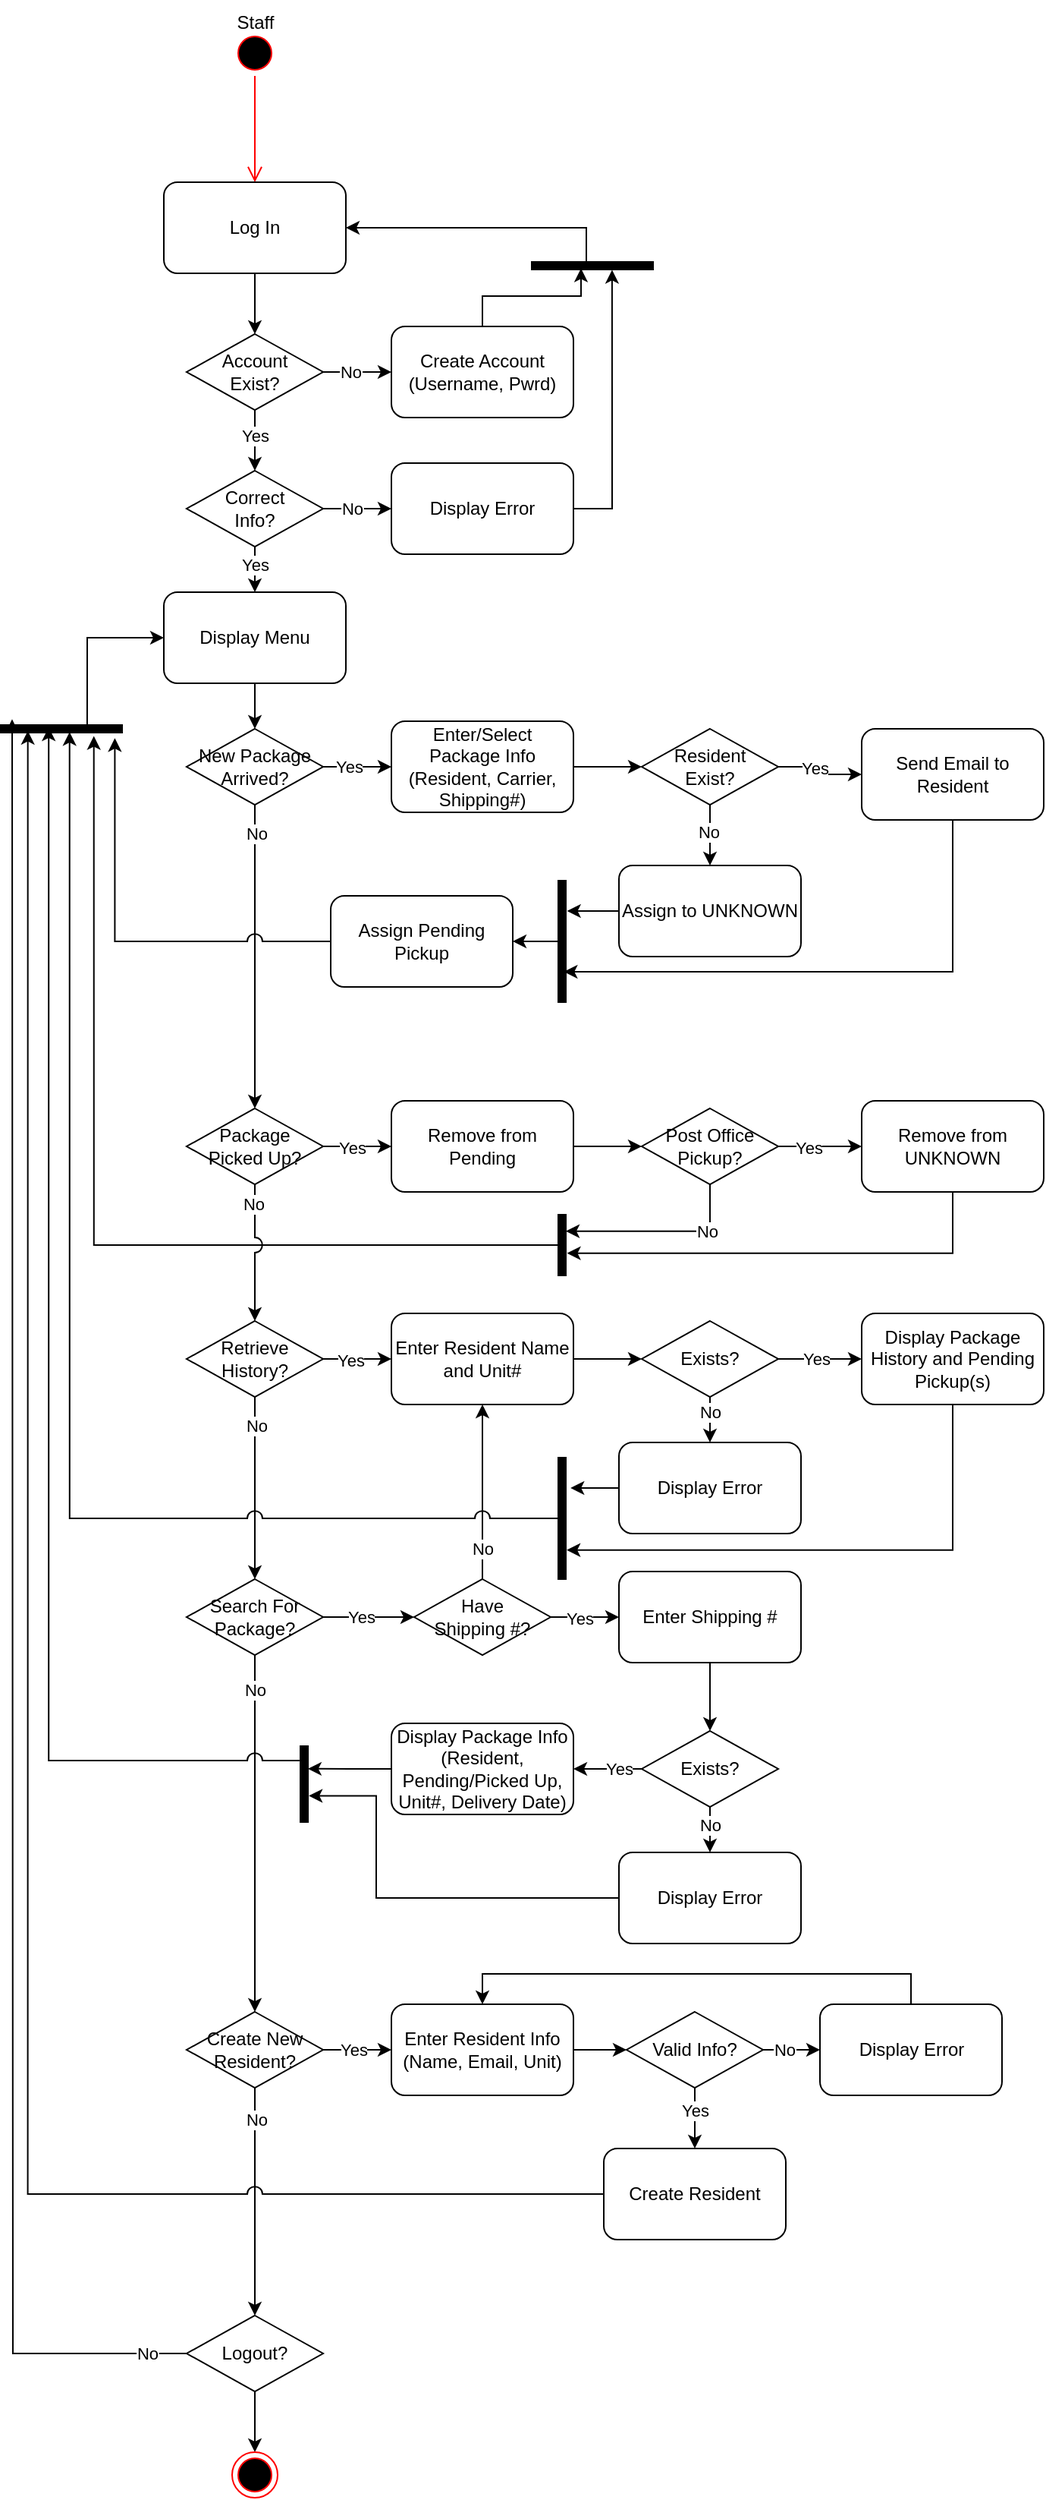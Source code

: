 <mxfile version="21.2.1" type="device">
  <diagram name="Page-1" id="dmJaMq3kT7Hk9kacO25Q">
    <mxGraphModel dx="1826" dy="880" grid="1" gridSize="10" guides="1" tooltips="1" connect="1" arrows="1" fold="1" page="1" pageScale="1" pageWidth="850" pageHeight="1100" math="0" shadow="0">
      <root>
        <mxCell id="0" />
        <mxCell id="1" parent="0" />
        <mxCell id="rBp_qy43rg6pvI1Dn4-a-3" style="edgeStyle=orthogonalEdgeStyle;rounded=0;orthogonalLoop=1;jettySize=auto;html=1;exitX=1;exitY=0.5;exitDx=0;exitDy=0;entryX=0;entryY=0.5;entryDx=0;entryDy=0;" edge="1" parent="1" source="KgUe9YysScvb5YI7xlJu-5" target="rBp_qy43rg6pvI1Dn4-a-5">
          <mxGeometry relative="1" as="geometry">
            <mxPoint x="570" y="1095" as="targetPoint" />
          </mxGeometry>
        </mxCell>
        <mxCell id="rBp_qy43rg6pvI1Dn4-a-11" value="Yes" style="edgeLabel;html=1;align=center;verticalAlign=middle;resizable=0;points=[];" vertex="1" connectable="0" parent="rBp_qy43rg6pvI1Dn4-a-3">
          <mxGeometry x="-0.182" y="-1" relative="1" as="geometry">
            <mxPoint as="offset" />
          </mxGeometry>
        </mxCell>
        <mxCell id="rBp_qy43rg6pvI1Dn4-a-22" style="edgeStyle=orthogonalEdgeStyle;rounded=0;orthogonalLoop=1;jettySize=auto;html=1;exitX=0.5;exitY=0;exitDx=0;exitDy=0;entryX=0.5;entryY=1;entryDx=0;entryDy=0;" edge="1" parent="1" source="KgUe9YysScvb5YI7xlJu-5" target="KgUe9YysScvb5YI7xlJu-65">
          <mxGeometry relative="1" as="geometry" />
        </mxCell>
        <mxCell id="rBp_qy43rg6pvI1Dn4-a-23" value="No" style="edgeLabel;html=1;align=center;verticalAlign=middle;resizable=0;points=[];" vertex="1" connectable="0" parent="rBp_qy43rg6pvI1Dn4-a-22">
          <mxGeometry x="-0.078" y="-1" relative="1" as="geometry">
            <mxPoint x="-1" y="33" as="offset" />
          </mxGeometry>
        </mxCell>
        <mxCell id="KgUe9YysScvb5YI7xlJu-5" value="Have &lt;br&gt;Shipping #?" style="rhombus;whiteSpace=wrap;html=1;" parent="1" vertex="1">
          <mxGeometry x="365" y="1070" width="90" height="50" as="geometry" />
        </mxCell>
        <mxCell id="KgUe9YysScvb5YI7xlJu-10" value="" style="ellipse;html=1;shape=startState;fillColor=#000000;strokeColor=#ff0000;" parent="1" vertex="1">
          <mxGeometry x="245" y="50" width="30" height="30" as="geometry" />
        </mxCell>
        <mxCell id="KgUe9YysScvb5YI7xlJu-11" value="" style="edgeStyle=orthogonalEdgeStyle;html=1;verticalAlign=bottom;endArrow=open;endSize=8;strokeColor=#ff0000;rounded=0;entryX=0.5;entryY=0;entryDx=0;entryDy=0;" parent="1" source="KgUe9YysScvb5YI7xlJu-10" target="KgUe9YysScvb5YI7xlJu-24" edge="1">
          <mxGeometry relative="1" as="geometry">
            <mxPoint x="260.0" y="140" as="targetPoint" />
          </mxGeometry>
        </mxCell>
        <mxCell id="KgUe9YysScvb5YI7xlJu-12" value="Staff" style="text;html=1;align=center;verticalAlign=middle;resizable=0;points=[];autosize=1;strokeColor=none;fillColor=none;" parent="1" vertex="1">
          <mxGeometry x="235" y="30" width="50" height="30" as="geometry" />
        </mxCell>
        <mxCell id="KgUe9YysScvb5YI7xlJu-35" style="edgeStyle=orthogonalEdgeStyle;rounded=0;orthogonalLoop=1;jettySize=auto;html=1;exitX=0.5;exitY=1;exitDx=0;exitDy=0;entryX=0.5;entryY=0;entryDx=0;entryDy=0;" parent="1" source="KgUe9YysScvb5YI7xlJu-24" target="KgUe9YysScvb5YI7xlJu-34" edge="1">
          <mxGeometry relative="1" as="geometry" />
        </mxCell>
        <mxCell id="KgUe9YysScvb5YI7xlJu-24" value="Log In" style="rounded=1;whiteSpace=wrap;html=1;" parent="1" vertex="1">
          <mxGeometry x="200" y="150" width="120" height="60" as="geometry" />
        </mxCell>
        <mxCell id="KgUe9YysScvb5YI7xlJu-58" style="edgeStyle=orthogonalEdgeStyle;rounded=0;orthogonalLoop=1;jettySize=auto;html=1;exitX=0.5;exitY=1;exitDx=0;exitDy=0;entryX=0.5;entryY=0;entryDx=0;entryDy=0;" parent="1" source="KgUe9YysScvb5YI7xlJu-26" target="KgUe9YysScvb5YI7xlJu-32" edge="1">
          <mxGeometry relative="1" as="geometry" />
        </mxCell>
        <mxCell id="KgUe9YysScvb5YI7xlJu-26" value="Display Menu" style="rounded=1;whiteSpace=wrap;html=1;" parent="1" vertex="1">
          <mxGeometry x="200" y="420" width="120" height="60" as="geometry" />
        </mxCell>
        <mxCell id="KgUe9YysScvb5YI7xlJu-55" style="edgeStyle=orthogonalEdgeStyle;rounded=0;orthogonalLoop=1;jettySize=auto;html=1;exitX=1;exitY=0.5;exitDx=0;exitDy=0;entryX=1.049;entryY=0.338;entryDx=0;entryDy=0;entryPerimeter=0;" parent="1" source="KgUe9YysScvb5YI7xlJu-27" target="KgUe9YysScvb5YI7xlJu-52" edge="1">
          <mxGeometry relative="1" as="geometry" />
        </mxCell>
        <mxCell id="KgUe9YysScvb5YI7xlJu-27" value="Display Error" style="rounded=1;whiteSpace=wrap;html=1;" parent="1" vertex="1">
          <mxGeometry x="350" y="335" width="120" height="60" as="geometry" />
        </mxCell>
        <mxCell id="KgUe9YysScvb5YI7xlJu-38" style="edgeStyle=orthogonalEdgeStyle;rounded=0;orthogonalLoop=1;jettySize=auto;html=1;exitX=0.5;exitY=0;exitDx=0;exitDy=0;entryX=0.85;entryY=0.594;entryDx=0;entryDy=0;entryPerimeter=0;" parent="1" source="KgUe9YysScvb5YI7xlJu-29" target="KgUe9YysScvb5YI7xlJu-52" edge="1">
          <mxGeometry relative="1" as="geometry" />
        </mxCell>
        <mxCell id="KgUe9YysScvb5YI7xlJu-29" value="Create Account&lt;br&gt;(Username, Pwrd)" style="rounded=1;whiteSpace=wrap;html=1;" parent="1" vertex="1">
          <mxGeometry x="350" y="245" width="120" height="60" as="geometry" />
        </mxCell>
        <mxCell id="KgUe9YysScvb5YI7xlJu-127" style="edgeStyle=orthogonalEdgeStyle;rounded=0;orthogonalLoop=1;jettySize=auto;html=1;exitX=1;exitY=0.5;exitDx=0;exitDy=0;entryX=0;entryY=0.5;entryDx=0;entryDy=0;" parent="1" source="KgUe9YysScvb5YI7xlJu-30" target="KgUe9YysScvb5YI7xlJu-5" edge="1">
          <mxGeometry relative="1" as="geometry" />
        </mxCell>
        <mxCell id="rBp_qy43rg6pvI1Dn4-a-2" value="Yes" style="edgeLabel;html=1;align=center;verticalAlign=middle;resizable=0;points=[];" vertex="1" connectable="0" parent="KgUe9YysScvb5YI7xlJu-127">
          <mxGeometry x="-0.173" relative="1" as="geometry">
            <mxPoint as="offset" />
          </mxGeometry>
        </mxCell>
        <mxCell id="KgUe9YysScvb5YI7xlJu-147" style="edgeStyle=orthogonalEdgeStyle;rounded=0;orthogonalLoop=1;jettySize=auto;html=1;exitX=0.5;exitY=1;exitDx=0;exitDy=0;entryX=0.5;entryY=0;entryDx=0;entryDy=0;" parent="1" source="KgUe9YysScvb5YI7xlJu-30" target="KgUe9YysScvb5YI7xlJu-132" edge="1">
          <mxGeometry relative="1" as="geometry">
            <mxPoint x="259.667" y="1280" as="targetPoint" />
          </mxGeometry>
        </mxCell>
        <mxCell id="KgUe9YysScvb5YI7xlJu-162" value="No" style="edgeLabel;html=1;align=center;verticalAlign=middle;resizable=0;points=[];" parent="KgUe9YysScvb5YI7xlJu-147" vertex="1" connectable="0">
          <mxGeometry x="-0.81" relative="1" as="geometry">
            <mxPoint as="offset" />
          </mxGeometry>
        </mxCell>
        <mxCell id="KgUe9YysScvb5YI7xlJu-30" value="Search For Package?" style="rhombus;whiteSpace=wrap;html=1;" parent="1" vertex="1">
          <mxGeometry x="215" y="1070" width="90" height="50" as="geometry" />
        </mxCell>
        <mxCell id="KgUe9YysScvb5YI7xlJu-60" style="edgeStyle=orthogonalEdgeStyle;rounded=0;orthogonalLoop=1;jettySize=auto;html=1;exitX=1;exitY=0.5;exitDx=0;exitDy=0;entryX=0;entryY=0.5;entryDx=0;entryDy=0;" parent="1" source="KgUe9YysScvb5YI7xlJu-32" target="KgUe9YysScvb5YI7xlJu-67" edge="1">
          <mxGeometry relative="1" as="geometry">
            <mxPoint x="365" y="535" as="targetPoint" />
          </mxGeometry>
        </mxCell>
        <mxCell id="KgUe9YysScvb5YI7xlJu-61" value="Yes" style="edgeLabel;html=1;align=center;verticalAlign=middle;resizable=0;points=[];" parent="KgUe9YysScvb5YI7xlJu-60" vertex="1" connectable="0">
          <mxGeometry x="-0.277" relative="1" as="geometry">
            <mxPoint as="offset" />
          </mxGeometry>
        </mxCell>
        <mxCell id="KgUe9YysScvb5YI7xlJu-86" style="edgeStyle=orthogonalEdgeStyle;rounded=0;orthogonalLoop=1;jettySize=auto;html=1;exitX=0.5;exitY=1;exitDx=0;exitDy=0;entryX=0.5;entryY=0;entryDx=0;entryDy=0;jumpStyle=arc;jumpSize=10;" parent="1" source="KgUe9YysScvb5YI7xlJu-32" target="KgUe9YysScvb5YI7xlJu-70" edge="1">
          <mxGeometry relative="1" as="geometry" />
        </mxCell>
        <mxCell id="KgUe9YysScvb5YI7xlJu-100" value="No" style="edgeLabel;html=1;align=center;verticalAlign=middle;resizable=0;points=[];" parent="KgUe9YysScvb5YI7xlJu-86" vertex="1" connectable="0">
          <mxGeometry x="-0.808" y="1" relative="1" as="geometry">
            <mxPoint as="offset" />
          </mxGeometry>
        </mxCell>
        <mxCell id="KgUe9YysScvb5YI7xlJu-32" value="New Package&lt;br&gt;Arrived?" style="rhombus;whiteSpace=wrap;html=1;" parent="1" vertex="1">
          <mxGeometry x="215" y="510" width="90" height="50" as="geometry" />
        </mxCell>
        <mxCell id="KgUe9YysScvb5YI7xlJu-53" style="edgeStyle=orthogonalEdgeStyle;rounded=0;orthogonalLoop=1;jettySize=auto;html=1;exitX=1;exitY=0.5;exitDx=0;exitDy=0;entryX=0;entryY=0.5;entryDx=0;entryDy=0;" parent="1" source="KgUe9YysScvb5YI7xlJu-33" target="KgUe9YysScvb5YI7xlJu-27" edge="1">
          <mxGeometry relative="1" as="geometry" />
        </mxCell>
        <mxCell id="KgUe9YysScvb5YI7xlJu-54" value="No" style="edgeLabel;html=1;align=center;verticalAlign=middle;resizable=0;points=[];" parent="KgUe9YysScvb5YI7xlJu-53" vertex="1" connectable="0">
          <mxGeometry x="-0.151" relative="1" as="geometry">
            <mxPoint as="offset" />
          </mxGeometry>
        </mxCell>
        <mxCell id="KgUe9YysScvb5YI7xlJu-57" style="edgeStyle=orthogonalEdgeStyle;rounded=0;orthogonalLoop=1;jettySize=auto;html=1;exitX=0.5;exitY=1;exitDx=0;exitDy=0;entryX=0.5;entryY=0;entryDx=0;entryDy=0;" parent="1" source="KgUe9YysScvb5YI7xlJu-33" target="KgUe9YysScvb5YI7xlJu-26" edge="1">
          <mxGeometry relative="1" as="geometry" />
        </mxCell>
        <mxCell id="KgUe9YysScvb5YI7xlJu-59" value="Yes" style="edgeLabel;html=1;align=center;verticalAlign=middle;resizable=0;points=[];" parent="KgUe9YysScvb5YI7xlJu-57" vertex="1" connectable="0">
          <mxGeometry x="-0.208" relative="1" as="geometry">
            <mxPoint as="offset" />
          </mxGeometry>
        </mxCell>
        <mxCell id="KgUe9YysScvb5YI7xlJu-33" value="Correct&lt;br&gt;Info?" style="rhombus;whiteSpace=wrap;html=1;" parent="1" vertex="1">
          <mxGeometry x="215" y="340" width="90" height="50" as="geometry" />
        </mxCell>
        <mxCell id="KgUe9YysScvb5YI7xlJu-36" style="edgeStyle=orthogonalEdgeStyle;rounded=0;orthogonalLoop=1;jettySize=auto;html=1;exitX=1;exitY=0.5;exitDx=0;exitDy=0;entryX=0;entryY=0.5;entryDx=0;entryDy=0;" parent="1" source="KgUe9YysScvb5YI7xlJu-34" target="KgUe9YysScvb5YI7xlJu-29" edge="1">
          <mxGeometry relative="1" as="geometry" />
        </mxCell>
        <mxCell id="KgUe9YysScvb5YI7xlJu-37" value="No" style="edgeLabel;html=1;align=center;verticalAlign=middle;resizable=0;points=[];" parent="KgUe9YysScvb5YI7xlJu-36" vertex="1" connectable="0">
          <mxGeometry x="-0.207" relative="1" as="geometry">
            <mxPoint as="offset" />
          </mxGeometry>
        </mxCell>
        <mxCell id="KgUe9YysScvb5YI7xlJu-39" style="edgeStyle=orthogonalEdgeStyle;rounded=0;orthogonalLoop=1;jettySize=auto;html=1;exitX=0.5;exitY=1;exitDx=0;exitDy=0;entryX=0.5;entryY=0;entryDx=0;entryDy=0;" parent="1" source="KgUe9YysScvb5YI7xlJu-34" target="KgUe9YysScvb5YI7xlJu-33" edge="1">
          <mxGeometry relative="1" as="geometry">
            <mxPoint x="260" y="340" as="targetPoint" />
          </mxGeometry>
        </mxCell>
        <mxCell id="KgUe9YysScvb5YI7xlJu-40" value="Yes" style="edgeLabel;html=1;align=center;verticalAlign=middle;resizable=0;points=[];" parent="KgUe9YysScvb5YI7xlJu-39" vertex="1" connectable="0">
          <mxGeometry x="-0.165" relative="1" as="geometry">
            <mxPoint as="offset" />
          </mxGeometry>
        </mxCell>
        <mxCell id="KgUe9YysScvb5YI7xlJu-34" value="Account &lt;br&gt;Exist?" style="rhombus;whiteSpace=wrap;html=1;" parent="1" vertex="1">
          <mxGeometry x="215" y="250" width="90" height="50" as="geometry" />
        </mxCell>
        <mxCell id="KgUe9YysScvb5YI7xlJu-143" style="edgeStyle=orthogonalEdgeStyle;rounded=0;orthogonalLoop=1;jettySize=auto;html=1;entryX=1.456;entryY=0.233;entryDx=0;entryDy=0;entryPerimeter=0;jumpStyle=arc;jumpSize=10;" parent="1" source="KgUe9YysScvb5YI7xlJu-43" target="KgUe9YysScvb5YI7xlJu-51" edge="1">
          <mxGeometry relative="1" as="geometry" />
        </mxCell>
        <mxCell id="KgUe9YysScvb5YI7xlJu-43" value="" style="html=1;points=[];perimeter=orthogonalPerimeter;fillColor=strokeColor;" parent="1" vertex="1">
          <mxGeometry x="460" y="830" width="5" height="40" as="geometry" />
        </mxCell>
        <mxCell id="KgUe9YysScvb5YI7xlJu-146" style="edgeStyle=orthogonalEdgeStyle;rounded=0;orthogonalLoop=1;jettySize=auto;html=1;entryX=0;entryY=0.5;entryDx=0;entryDy=0;exitX=-0.056;exitY=0.288;exitDx=0;exitDy=0;exitPerimeter=0;" parent="1" source="KgUe9YysScvb5YI7xlJu-51" target="KgUe9YysScvb5YI7xlJu-26" edge="1">
          <mxGeometry relative="1" as="geometry" />
        </mxCell>
        <mxCell id="KgUe9YysScvb5YI7xlJu-51" value="" style="html=1;points=[];perimeter=orthogonalPerimeter;fillColor=strokeColor;rotation=90;" parent="1" vertex="1">
          <mxGeometry x="130" y="470" width="5" height="80" as="geometry" />
        </mxCell>
        <mxCell id="KgUe9YysScvb5YI7xlJu-56" style="edgeStyle=orthogonalEdgeStyle;rounded=0;orthogonalLoop=1;jettySize=auto;html=1;entryX=1;entryY=0.5;entryDx=0;entryDy=0;exitX=-0.069;exitY=0.55;exitDx=0;exitDy=0;exitPerimeter=0;" parent="1" source="KgUe9YysScvb5YI7xlJu-52" target="KgUe9YysScvb5YI7xlJu-24" edge="1">
          <mxGeometry relative="1" as="geometry" />
        </mxCell>
        <mxCell id="KgUe9YysScvb5YI7xlJu-52" value="" style="html=1;points=[];perimeter=orthogonalPerimeter;fillColor=strokeColor;rotation=90;" parent="1" vertex="1">
          <mxGeometry x="480" y="165" width="5" height="80" as="geometry" />
        </mxCell>
        <mxCell id="KgUe9YysScvb5YI7xlJu-110" style="edgeStyle=orthogonalEdgeStyle;rounded=0;orthogonalLoop=1;jettySize=auto;html=1;exitX=1;exitY=0.5;exitDx=0;exitDy=0;entryX=0;entryY=0.5;entryDx=0;entryDy=0;" parent="1" source="KgUe9YysScvb5YI7xlJu-65" target="KgUe9YysScvb5YI7xlJu-68" edge="1">
          <mxGeometry relative="1" as="geometry" />
        </mxCell>
        <mxCell id="KgUe9YysScvb5YI7xlJu-65" value="Enter Resident Name&lt;br&gt;and Unit#" style="rounded=1;whiteSpace=wrap;html=1;" parent="1" vertex="1">
          <mxGeometry x="350" y="895" width="120" height="60" as="geometry" />
        </mxCell>
        <mxCell id="KgUe9YysScvb5YI7xlJu-75" style="edgeStyle=orthogonalEdgeStyle;rounded=0;orthogonalLoop=1;jettySize=auto;html=1;exitX=0;exitY=0.5;exitDx=0;exitDy=0;entryX=1.722;entryY=0.06;entryDx=0;entryDy=0;entryPerimeter=0;jumpStyle=arc;jumpSize=10;" parent="1" source="KgUe9YysScvb5YI7xlJu-80" target="KgUe9YysScvb5YI7xlJu-51" edge="1">
          <mxGeometry relative="1" as="geometry">
            <mxPoint x="170" y="520" as="targetPoint" />
          </mxGeometry>
        </mxCell>
        <mxCell id="KgUe9YysScvb5YI7xlJu-66" value="Assign to UNKNOWN" style="rounded=1;whiteSpace=wrap;html=1;" parent="1" vertex="1">
          <mxGeometry x="500" y="600" width="120" height="60" as="geometry" />
        </mxCell>
        <mxCell id="KgUe9YysScvb5YI7xlJu-72" style="edgeStyle=orthogonalEdgeStyle;rounded=0;orthogonalLoop=1;jettySize=auto;html=1;exitX=1;exitY=0.5;exitDx=0;exitDy=0;entryX=0;entryY=0.5;entryDx=0;entryDy=0;" parent="1" source="KgUe9YysScvb5YI7xlJu-67" target="KgUe9YysScvb5YI7xlJu-71" edge="1">
          <mxGeometry relative="1" as="geometry" />
        </mxCell>
        <mxCell id="KgUe9YysScvb5YI7xlJu-67" value="Enter/Select &lt;br&gt;Package Info&lt;br&gt;(Resident, Carrier, Shipping#)" style="rounded=1;whiteSpace=wrap;html=1;" parent="1" vertex="1">
          <mxGeometry x="350" y="505" width="120" height="60" as="geometry" />
        </mxCell>
        <mxCell id="KgUe9YysScvb5YI7xlJu-111" style="edgeStyle=orthogonalEdgeStyle;rounded=0;orthogonalLoop=1;jettySize=auto;html=1;exitX=0.5;exitY=1;exitDx=0;exitDy=0;entryX=0.5;entryY=0;entryDx=0;entryDy=0;" parent="1" source="KgUe9YysScvb5YI7xlJu-68" target="KgUe9YysScvb5YI7xlJu-94" edge="1">
          <mxGeometry relative="1" as="geometry" />
        </mxCell>
        <mxCell id="KgUe9YysScvb5YI7xlJu-112" value="No" style="edgeLabel;html=1;align=center;verticalAlign=middle;resizable=0;points=[];" parent="KgUe9YysScvb5YI7xlJu-111" vertex="1" connectable="0">
          <mxGeometry x="-0.319" relative="1" as="geometry">
            <mxPoint as="offset" />
          </mxGeometry>
        </mxCell>
        <mxCell id="KgUe9YysScvb5YI7xlJu-113" style="edgeStyle=orthogonalEdgeStyle;rounded=0;orthogonalLoop=1;jettySize=auto;html=1;exitX=1;exitY=0.5;exitDx=0;exitDy=0;entryX=0;entryY=0.5;entryDx=0;entryDy=0;" parent="1" source="KgUe9YysScvb5YI7xlJu-68" target="KgUe9YysScvb5YI7xlJu-77" edge="1">
          <mxGeometry relative="1" as="geometry" />
        </mxCell>
        <mxCell id="KgUe9YysScvb5YI7xlJu-115" value="Yes" style="edgeLabel;html=1;align=center;verticalAlign=middle;resizable=0;points=[];" parent="KgUe9YysScvb5YI7xlJu-113" vertex="1" connectable="0">
          <mxGeometry x="-0.111" relative="1" as="geometry">
            <mxPoint as="offset" />
          </mxGeometry>
        </mxCell>
        <mxCell id="KgUe9YysScvb5YI7xlJu-68" value="Exists?" style="rhombus;whiteSpace=wrap;html=1;" parent="1" vertex="1">
          <mxGeometry x="515" y="900" width="90" height="50" as="geometry" />
        </mxCell>
        <mxCell id="KgUe9YysScvb5YI7xlJu-89" style="edgeStyle=orthogonalEdgeStyle;rounded=0;orthogonalLoop=1;jettySize=auto;html=1;exitX=1;exitY=0.5;exitDx=0;exitDy=0;entryX=0;entryY=0.5;entryDx=0;entryDy=0;" parent="1" source="KgUe9YysScvb5YI7xlJu-70" target="KgUe9YysScvb5YI7xlJu-96" edge="1">
          <mxGeometry relative="1" as="geometry">
            <mxPoint x="365" y="785" as="targetPoint" />
          </mxGeometry>
        </mxCell>
        <mxCell id="KgUe9YysScvb5YI7xlJu-90" value="Yes" style="edgeLabel;html=1;align=center;verticalAlign=middle;resizable=0;points=[];" parent="KgUe9YysScvb5YI7xlJu-89" vertex="1" connectable="0">
          <mxGeometry x="-0.169" y="-1" relative="1" as="geometry">
            <mxPoint as="offset" />
          </mxGeometry>
        </mxCell>
        <mxCell id="KgUe9YysScvb5YI7xlJu-107" style="edgeStyle=orthogonalEdgeStyle;rounded=0;orthogonalLoop=1;jettySize=auto;html=1;exitX=0.5;exitY=1;exitDx=0;exitDy=0;entryX=0.5;entryY=0;entryDx=0;entryDy=0;jumpStyle=arc;jumpSize=10;" parent="1" source="KgUe9YysScvb5YI7xlJu-70" target="KgUe9YysScvb5YI7xlJu-91" edge="1">
          <mxGeometry relative="1" as="geometry" />
        </mxCell>
        <mxCell id="KgUe9YysScvb5YI7xlJu-164" value="No" style="edgeLabel;html=1;align=center;verticalAlign=middle;resizable=0;points=[];" parent="KgUe9YysScvb5YI7xlJu-107" vertex="1" connectable="0">
          <mxGeometry x="-0.731" y="-1" relative="1" as="geometry">
            <mxPoint y="1" as="offset" />
          </mxGeometry>
        </mxCell>
        <mxCell id="KgUe9YysScvb5YI7xlJu-70" value="Package &lt;br&gt;Picked Up?" style="rhombus;whiteSpace=wrap;html=1;" parent="1" vertex="1">
          <mxGeometry x="215" y="760" width="90" height="50" as="geometry" />
        </mxCell>
        <mxCell id="KgUe9YysScvb5YI7xlJu-73" style="edgeStyle=orthogonalEdgeStyle;rounded=0;orthogonalLoop=1;jettySize=auto;html=1;exitX=0.5;exitY=1;exitDx=0;exitDy=0;entryX=0.5;entryY=0;entryDx=0;entryDy=0;" parent="1" source="KgUe9YysScvb5YI7xlJu-71" target="KgUe9YysScvb5YI7xlJu-66" edge="1">
          <mxGeometry relative="1" as="geometry" />
        </mxCell>
        <mxCell id="KgUe9YysScvb5YI7xlJu-74" value="No" style="edgeLabel;html=1;align=center;verticalAlign=middle;resizable=0;points=[];" parent="KgUe9YysScvb5YI7xlJu-73" vertex="1" connectable="0">
          <mxGeometry x="-0.129" y="-1" relative="1" as="geometry">
            <mxPoint as="offset" />
          </mxGeometry>
        </mxCell>
        <mxCell id="KgUe9YysScvb5YI7xlJu-82" style="edgeStyle=orthogonalEdgeStyle;rounded=0;orthogonalLoop=1;jettySize=auto;html=1;exitX=1;exitY=0.5;exitDx=0;exitDy=0;entryX=0;entryY=0.5;entryDx=0;entryDy=0;" parent="1" source="KgUe9YysScvb5YI7xlJu-71" target="KgUe9YysScvb5YI7xlJu-81" edge="1">
          <mxGeometry relative="1" as="geometry" />
        </mxCell>
        <mxCell id="KgUe9YysScvb5YI7xlJu-83" value="Yes" style="edgeLabel;html=1;align=center;verticalAlign=middle;resizable=0;points=[];" parent="KgUe9YysScvb5YI7xlJu-82" vertex="1" connectable="0">
          <mxGeometry x="-0.196" y="-1" relative="1" as="geometry">
            <mxPoint as="offset" />
          </mxGeometry>
        </mxCell>
        <mxCell id="KgUe9YysScvb5YI7xlJu-71" value="Resident &lt;br&gt;Exist?" style="rhombus;whiteSpace=wrap;html=1;" parent="1" vertex="1">
          <mxGeometry x="515" y="510" width="90" height="50" as="geometry" />
        </mxCell>
        <mxCell id="KgUe9YysScvb5YI7xlJu-145" style="edgeStyle=orthogonalEdgeStyle;rounded=0;orthogonalLoop=1;jettySize=auto;html=1;exitX=-0.118;exitY=0.19;exitDx=0;exitDy=0;entryX=0.3;entryY=0.605;entryDx=0;entryDy=0;entryPerimeter=0;jumpStyle=arc;jumpSize=10;exitPerimeter=0;" parent="1" source="rBp_qy43rg6pvI1Dn4-a-18" target="KgUe9YysScvb5YI7xlJu-51" edge="1">
          <mxGeometry relative="1" as="geometry" />
        </mxCell>
        <mxCell id="rBp_qy43rg6pvI1Dn4-a-20" style="edgeStyle=orthogonalEdgeStyle;rounded=0;orthogonalLoop=1;jettySize=auto;html=1;exitX=0;exitY=0.5;exitDx=0;exitDy=0;entryX=0.981;entryY=0.298;entryDx=0;entryDy=0;entryPerimeter=0;" edge="1" parent="1" source="KgUe9YysScvb5YI7xlJu-76" target="rBp_qy43rg6pvI1Dn4-a-18">
          <mxGeometry relative="1" as="geometry">
            <mxPoint x="300" y="1195" as="targetPoint" />
          </mxGeometry>
        </mxCell>
        <mxCell id="KgUe9YysScvb5YI7xlJu-76" value="Display Package Info&lt;br&gt;(Resident, Pending/Picked Up, Unit#, Delivery Date)" style="rounded=1;whiteSpace=wrap;html=1;" parent="1" vertex="1">
          <mxGeometry x="350" y="1165" width="120" height="60" as="geometry" />
        </mxCell>
        <mxCell id="KgUe9YysScvb5YI7xlJu-124" style="edgeStyle=orthogonalEdgeStyle;rounded=0;orthogonalLoop=1;jettySize=auto;html=1;exitX=0.5;exitY=1;exitDx=0;exitDy=0;entryX=1.109;entryY=0.761;entryDx=0;entryDy=0;entryPerimeter=0;" parent="1" source="KgUe9YysScvb5YI7xlJu-77" target="KgUe9YysScvb5YI7xlJu-118" edge="1">
          <mxGeometry relative="1" as="geometry" />
        </mxCell>
        <mxCell id="KgUe9YysScvb5YI7xlJu-77" value="Display Package History and Pending Pickup(s)" style="rounded=1;whiteSpace=wrap;html=1;" parent="1" vertex="1">
          <mxGeometry x="660" y="895" width="120" height="60" as="geometry" />
        </mxCell>
        <mxCell id="KgUe9YysScvb5YI7xlJu-85" style="edgeStyle=orthogonalEdgeStyle;rounded=0;orthogonalLoop=1;jettySize=auto;html=1;exitX=0.5;exitY=1;exitDx=0;exitDy=0;entryX=0.732;entryY=0.75;entryDx=0;entryDy=0;entryPerimeter=0;" parent="1" source="KgUe9YysScvb5YI7xlJu-81" target="KgUe9YysScvb5YI7xlJu-44" edge="1">
          <mxGeometry relative="1" as="geometry">
            <mxPoint x="410" y="730" as="targetPoint" />
            <Array as="points">
              <mxPoint x="720" y="670" />
            </Array>
          </mxGeometry>
        </mxCell>
        <mxCell id="KgUe9YysScvb5YI7xlJu-81" value="Send Email to Resident" style="rounded=1;whiteSpace=wrap;html=1;" parent="1" vertex="1">
          <mxGeometry x="660" y="510" width="120" height="60" as="geometry" />
        </mxCell>
        <mxCell id="KgUe9YysScvb5YI7xlJu-84" value="" style="edgeStyle=orthogonalEdgeStyle;rounded=0;orthogonalLoop=1;jettySize=auto;html=1;exitX=0;exitY=0.5;exitDx=0;exitDy=0;entryX=1.153;entryY=0.241;entryDx=0;entryDy=0;entryPerimeter=0;" parent="1" source="KgUe9YysScvb5YI7xlJu-66" target="KgUe9YysScvb5YI7xlJu-44" edge="1">
          <mxGeometry relative="1" as="geometry">
            <mxPoint x="500" y="630" as="sourcePoint" />
            <mxPoint x="283" y="548" as="targetPoint" />
          </mxGeometry>
        </mxCell>
        <mxCell id="KgUe9YysScvb5YI7xlJu-44" value="" style="html=1;points=[];perimeter=orthogonalPerimeter;fillColor=strokeColor;" parent="1" vertex="1">
          <mxGeometry x="460" y="610" width="5" height="80" as="geometry" />
        </mxCell>
        <mxCell id="KgUe9YysScvb5YI7xlJu-88" value="" style="edgeStyle=orthogonalEdgeStyle;rounded=0;orthogonalLoop=1;jettySize=auto;html=1;exitX=0;exitY=0.5;exitDx=0;exitDy=0;entryX=1;entryY=0.5;entryDx=0;entryDy=0;" parent="1" source="KgUe9YysScvb5YI7xlJu-44" target="KgUe9YysScvb5YI7xlJu-80" edge="1">
          <mxGeometry relative="1" as="geometry">
            <mxPoint x="460" y="650" as="sourcePoint" />
            <mxPoint x="283" y="548" as="targetPoint" />
          </mxGeometry>
        </mxCell>
        <mxCell id="KgUe9YysScvb5YI7xlJu-80" value="Assign Pending Pickup" style="rounded=1;whiteSpace=wrap;html=1;" parent="1" vertex="1">
          <mxGeometry x="310" y="620" width="120" height="60" as="geometry" />
        </mxCell>
        <mxCell id="KgUe9YysScvb5YI7xlJu-108" style="edgeStyle=orthogonalEdgeStyle;rounded=0;orthogonalLoop=1;jettySize=auto;html=1;exitX=1;exitY=0.5;exitDx=0;exitDy=0;" parent="1" source="KgUe9YysScvb5YI7xlJu-91" target="KgUe9YysScvb5YI7xlJu-65" edge="1">
          <mxGeometry relative="1" as="geometry">
            <mxPoint x="365" y="925" as="targetPoint" />
          </mxGeometry>
        </mxCell>
        <mxCell id="KgUe9YysScvb5YI7xlJu-109" value="Yes" style="edgeLabel;html=1;align=center;verticalAlign=middle;resizable=0;points=[];" parent="KgUe9YysScvb5YI7xlJu-108" vertex="1" connectable="0">
          <mxGeometry x="-0.222" y="-1" relative="1" as="geometry">
            <mxPoint as="offset" />
          </mxGeometry>
        </mxCell>
        <mxCell id="KgUe9YysScvb5YI7xlJu-126" style="edgeStyle=orthogonalEdgeStyle;rounded=0;orthogonalLoop=1;jettySize=auto;html=1;exitX=0.5;exitY=1;exitDx=0;exitDy=0;entryX=0.5;entryY=0;entryDx=0;entryDy=0;" parent="1" source="KgUe9YysScvb5YI7xlJu-91" target="KgUe9YysScvb5YI7xlJu-30" edge="1">
          <mxGeometry relative="1" as="geometry" />
        </mxCell>
        <mxCell id="KgUe9YysScvb5YI7xlJu-163" value="No" style="edgeLabel;html=1;align=center;verticalAlign=middle;resizable=0;points=[];" parent="KgUe9YysScvb5YI7xlJu-126" vertex="1" connectable="0">
          <mxGeometry x="-0.695" y="1" relative="1" as="geometry">
            <mxPoint as="offset" />
          </mxGeometry>
        </mxCell>
        <mxCell id="KgUe9YysScvb5YI7xlJu-91" value="Retrieve&lt;br&gt;History?" style="rhombus;whiteSpace=wrap;html=1;" parent="1" vertex="1">
          <mxGeometry x="215" y="900" width="90" height="50" as="geometry" />
        </mxCell>
        <mxCell id="KgUe9YysScvb5YI7xlJu-98" style="edgeStyle=orthogonalEdgeStyle;rounded=0;orthogonalLoop=1;jettySize=auto;html=1;exitX=1;exitY=0.5;exitDx=0;exitDy=0;entryX=0;entryY=0.5;entryDx=0;entryDy=0;" parent="1" source="KgUe9YysScvb5YI7xlJu-92" target="KgUe9YysScvb5YI7xlJu-95" edge="1">
          <mxGeometry relative="1" as="geometry" />
        </mxCell>
        <mxCell id="KgUe9YysScvb5YI7xlJu-99" value="Yes" style="edgeLabel;html=1;align=center;verticalAlign=middle;resizable=0;points=[];" parent="KgUe9YysScvb5YI7xlJu-98" vertex="1" connectable="0">
          <mxGeometry x="-0.282" y="-1" relative="1" as="geometry">
            <mxPoint as="offset" />
          </mxGeometry>
        </mxCell>
        <mxCell id="KgUe9YysScvb5YI7xlJu-105" style="edgeStyle=orthogonalEdgeStyle;rounded=0;orthogonalLoop=1;jettySize=auto;html=1;exitX=0.5;exitY=1;exitDx=0;exitDy=0;entryX=1;entryY=0.272;entryDx=0;entryDy=0;entryPerimeter=0;" parent="1" source="KgUe9YysScvb5YI7xlJu-92" target="KgUe9YysScvb5YI7xlJu-43" edge="1">
          <mxGeometry relative="1" as="geometry" />
        </mxCell>
        <mxCell id="KgUe9YysScvb5YI7xlJu-106" value="No" style="edgeLabel;html=1;align=center;verticalAlign=middle;resizable=0;points=[];" parent="KgUe9YysScvb5YI7xlJu-105" vertex="1" connectable="0">
          <mxGeometry x="-0.475" relative="1" as="geometry">
            <mxPoint as="offset" />
          </mxGeometry>
        </mxCell>
        <mxCell id="KgUe9YysScvb5YI7xlJu-92" value="Post Office Pickup?" style="rhombus;whiteSpace=wrap;html=1;" parent="1" vertex="1">
          <mxGeometry x="515" y="760" width="90" height="50" as="geometry" />
        </mxCell>
        <mxCell id="KgUe9YysScvb5YI7xlJu-123" style="edgeStyle=orthogonalEdgeStyle;rounded=0;orthogonalLoop=1;jettySize=auto;html=1;exitX=0;exitY=0.5;exitDx=0;exitDy=0;entryX=1.618;entryY=0.243;entryDx=0;entryDy=0;entryPerimeter=0;" parent="1" source="KgUe9YysScvb5YI7xlJu-94" target="KgUe9YysScvb5YI7xlJu-118" edge="1">
          <mxGeometry relative="1" as="geometry" />
        </mxCell>
        <mxCell id="KgUe9YysScvb5YI7xlJu-94" value="Display Error" style="rounded=1;whiteSpace=wrap;html=1;" parent="1" vertex="1">
          <mxGeometry x="500" y="980" width="120" height="60" as="geometry" />
        </mxCell>
        <mxCell id="KgUe9YysScvb5YI7xlJu-103" style="edgeStyle=orthogonalEdgeStyle;rounded=0;orthogonalLoop=1;jettySize=auto;html=1;exitX=0.5;exitY=1;exitDx=0;exitDy=0;entryX=1.151;entryY=0.634;entryDx=0;entryDy=0;entryPerimeter=0;" parent="1" source="KgUe9YysScvb5YI7xlJu-95" target="KgUe9YysScvb5YI7xlJu-43" edge="1">
          <mxGeometry relative="1" as="geometry" />
        </mxCell>
        <mxCell id="KgUe9YysScvb5YI7xlJu-95" value="Remove from UNKNOWN" style="rounded=1;whiteSpace=wrap;html=1;" parent="1" vertex="1">
          <mxGeometry x="660" y="755" width="120" height="60" as="geometry" />
        </mxCell>
        <mxCell id="KgUe9YysScvb5YI7xlJu-97" style="edgeStyle=orthogonalEdgeStyle;rounded=0;orthogonalLoop=1;jettySize=auto;html=1;exitX=1;exitY=0.5;exitDx=0;exitDy=0;entryX=0;entryY=0.5;entryDx=0;entryDy=0;" parent="1" source="KgUe9YysScvb5YI7xlJu-96" target="KgUe9YysScvb5YI7xlJu-92" edge="1">
          <mxGeometry relative="1" as="geometry" />
        </mxCell>
        <mxCell id="KgUe9YysScvb5YI7xlJu-96" value="Remove from Pending" style="rounded=1;whiteSpace=wrap;html=1;" parent="1" vertex="1">
          <mxGeometry x="350" y="755" width="120" height="60" as="geometry" />
        </mxCell>
        <mxCell id="KgUe9YysScvb5YI7xlJu-144" style="edgeStyle=orthogonalEdgeStyle;rounded=0;orthogonalLoop=1;jettySize=auto;html=1;entryX=0.922;entryY=0.433;entryDx=0;entryDy=0;entryPerimeter=0;jumpStyle=arc;jumpSize=10;" parent="1" source="KgUe9YysScvb5YI7xlJu-118" target="KgUe9YysScvb5YI7xlJu-51" edge="1">
          <mxGeometry relative="1" as="geometry" />
        </mxCell>
        <mxCell id="KgUe9YysScvb5YI7xlJu-118" value="" style="html=1;points=[];perimeter=orthogonalPerimeter;fillColor=strokeColor;" parent="1" vertex="1">
          <mxGeometry x="460" y="990" width="5" height="80" as="geometry" />
        </mxCell>
        <mxCell id="KgUe9YysScvb5YI7xlJu-159" style="edgeStyle=orthogonalEdgeStyle;rounded=0;orthogonalLoop=1;jettySize=auto;html=1;exitX=0;exitY=0.5;exitDx=0;exitDy=0;" parent="1" source="KgUe9YysScvb5YI7xlJu-130" edge="1">
          <mxGeometry relative="1" as="geometry">
            <mxPoint x="100" y="503.684" as="targetPoint" />
          </mxGeometry>
        </mxCell>
        <mxCell id="KgUe9YysScvb5YI7xlJu-160" value="No" style="edgeLabel;html=1;align=center;verticalAlign=middle;resizable=0;points=[];" parent="KgUe9YysScvb5YI7xlJu-159" vertex="1" connectable="0">
          <mxGeometry x="-0.956" y="5" relative="1" as="geometry">
            <mxPoint y="-5" as="offset" />
          </mxGeometry>
        </mxCell>
        <mxCell id="KgUe9YysScvb5YI7xlJu-166" style="edgeStyle=orthogonalEdgeStyle;rounded=0;orthogonalLoop=1;jettySize=auto;html=1;exitX=0.5;exitY=1;exitDx=0;exitDy=0;entryX=0.5;entryY=0;entryDx=0;entryDy=0;" parent="1" source="KgUe9YysScvb5YI7xlJu-130" target="KgUe9YysScvb5YI7xlJu-165" edge="1">
          <mxGeometry relative="1" as="geometry" />
        </mxCell>
        <mxCell id="KgUe9YysScvb5YI7xlJu-130" value="Logout?" style="rhombus;whiteSpace=wrap;html=1;" parent="1" vertex="1">
          <mxGeometry x="215" y="1555" width="90" height="50" as="geometry" />
        </mxCell>
        <mxCell id="KgUe9YysScvb5YI7xlJu-151" style="edgeStyle=orthogonalEdgeStyle;rounded=0;orthogonalLoop=1;jettySize=auto;html=1;exitX=1;exitY=0.5;exitDx=0;exitDy=0;entryX=0;entryY=0.5;entryDx=0;entryDy=0;" parent="1" source="KgUe9YysScvb5YI7xlJu-131" target="KgUe9YysScvb5YI7xlJu-135" edge="1">
          <mxGeometry relative="1" as="geometry" />
        </mxCell>
        <mxCell id="KgUe9YysScvb5YI7xlJu-154" value="No" style="edgeLabel;html=1;align=center;verticalAlign=middle;resizable=0;points=[];" parent="KgUe9YysScvb5YI7xlJu-151" vertex="1" connectable="0">
          <mxGeometry x="-0.241" relative="1" as="geometry">
            <mxPoint as="offset" />
          </mxGeometry>
        </mxCell>
        <mxCell id="KgUe9YysScvb5YI7xlJu-155" style="edgeStyle=orthogonalEdgeStyle;rounded=0;orthogonalLoop=1;jettySize=auto;html=1;exitX=0.5;exitY=1;exitDx=0;exitDy=0;entryX=0.5;entryY=0;entryDx=0;entryDy=0;" parent="1" source="KgUe9YysScvb5YI7xlJu-131" target="KgUe9YysScvb5YI7xlJu-134" edge="1">
          <mxGeometry relative="1" as="geometry" />
        </mxCell>
        <mxCell id="KgUe9YysScvb5YI7xlJu-156" value="Yes" style="edgeLabel;html=1;align=center;verticalAlign=middle;resizable=0;points=[];" parent="KgUe9YysScvb5YI7xlJu-155" vertex="1" connectable="0">
          <mxGeometry x="-0.257" relative="1" as="geometry">
            <mxPoint as="offset" />
          </mxGeometry>
        </mxCell>
        <mxCell id="KgUe9YysScvb5YI7xlJu-131" value="Valid Info?" style="rhombus;whiteSpace=wrap;html=1;" parent="1" vertex="1">
          <mxGeometry x="505" y="1355" width="90" height="50" as="geometry" />
        </mxCell>
        <mxCell id="KgUe9YysScvb5YI7xlJu-148" style="edgeStyle=orthogonalEdgeStyle;rounded=0;orthogonalLoop=1;jettySize=auto;html=1;exitX=1;exitY=0.5;exitDx=0;exitDy=0;entryX=0;entryY=0.5;entryDx=0;entryDy=0;" parent="1" source="KgUe9YysScvb5YI7xlJu-132" target="KgUe9YysScvb5YI7xlJu-136" edge="1">
          <mxGeometry relative="1" as="geometry" />
        </mxCell>
        <mxCell id="KgUe9YysScvb5YI7xlJu-149" value="Yes" style="edgeLabel;html=1;align=center;verticalAlign=middle;resizable=0;points=[];" parent="KgUe9YysScvb5YI7xlJu-148" vertex="1" connectable="0">
          <mxGeometry x="-0.141" relative="1" as="geometry">
            <mxPoint as="offset" />
          </mxGeometry>
        </mxCell>
        <mxCell id="KgUe9YysScvb5YI7xlJu-158" style="edgeStyle=orthogonalEdgeStyle;rounded=0;orthogonalLoop=1;jettySize=auto;html=1;exitX=0.5;exitY=1;exitDx=0;exitDy=0;entryX=0.5;entryY=0;entryDx=0;entryDy=0;" parent="1" source="KgUe9YysScvb5YI7xlJu-132" target="KgUe9YysScvb5YI7xlJu-130" edge="1">
          <mxGeometry relative="1" as="geometry">
            <mxPoint x="260.263" y="1575.0" as="targetPoint" />
          </mxGeometry>
        </mxCell>
        <mxCell id="KgUe9YysScvb5YI7xlJu-161" value="No" style="edgeLabel;html=1;align=center;verticalAlign=middle;resizable=0;points=[];" parent="KgUe9YysScvb5YI7xlJu-158" vertex="1" connectable="0">
          <mxGeometry x="-0.724" y="1" relative="1" as="geometry">
            <mxPoint as="offset" />
          </mxGeometry>
        </mxCell>
        <mxCell id="KgUe9YysScvb5YI7xlJu-132" value="Create New&lt;br&gt;Resident?" style="rhombus;whiteSpace=wrap;html=1;" parent="1" vertex="1">
          <mxGeometry x="215" y="1355" width="90" height="50" as="geometry" />
        </mxCell>
        <mxCell id="KgUe9YysScvb5YI7xlJu-157" style="edgeStyle=orthogonalEdgeStyle;rounded=0;orthogonalLoop=1;jettySize=auto;html=1;exitX=0;exitY=0.5;exitDx=0;exitDy=0;entryX=0.774;entryY=0.777;entryDx=0;entryDy=0;entryPerimeter=0;jumpStyle=arc;jumpSize=10;" parent="1" source="KgUe9YysScvb5YI7xlJu-134" target="KgUe9YysScvb5YI7xlJu-51" edge="1">
          <mxGeometry relative="1" as="geometry" />
        </mxCell>
        <mxCell id="KgUe9YysScvb5YI7xlJu-134" value="Create Resident" style="rounded=1;whiteSpace=wrap;html=1;" parent="1" vertex="1">
          <mxGeometry x="490" y="1445" width="120" height="60" as="geometry" />
        </mxCell>
        <mxCell id="KgUe9YysScvb5YI7xlJu-152" style="edgeStyle=orthogonalEdgeStyle;rounded=0;orthogonalLoop=1;jettySize=auto;html=1;exitX=0.5;exitY=0;exitDx=0;exitDy=0;entryX=0.5;entryY=0;entryDx=0;entryDy=0;" parent="1" source="KgUe9YysScvb5YI7xlJu-135" target="KgUe9YysScvb5YI7xlJu-136" edge="1">
          <mxGeometry relative="1" as="geometry" />
        </mxCell>
        <mxCell id="KgUe9YysScvb5YI7xlJu-135" value="Display Error" style="rounded=1;whiteSpace=wrap;html=1;" parent="1" vertex="1">
          <mxGeometry x="632.5" y="1350" width="120" height="60" as="geometry" />
        </mxCell>
        <mxCell id="KgUe9YysScvb5YI7xlJu-150" style="edgeStyle=orthogonalEdgeStyle;rounded=0;orthogonalLoop=1;jettySize=auto;html=1;exitX=1;exitY=0.5;exitDx=0;exitDy=0;entryX=0;entryY=0.5;entryDx=0;entryDy=0;" parent="1" source="KgUe9YysScvb5YI7xlJu-136" target="KgUe9YysScvb5YI7xlJu-131" edge="1">
          <mxGeometry relative="1" as="geometry" />
        </mxCell>
        <mxCell id="KgUe9YysScvb5YI7xlJu-136" value="Enter Resident Info&lt;br&gt;(Name, Email, Unit)" style="rounded=1;whiteSpace=wrap;html=1;" parent="1" vertex="1">
          <mxGeometry x="350" y="1350" width="120" height="60" as="geometry" />
        </mxCell>
        <mxCell id="KgUe9YysScvb5YI7xlJu-165" value="" style="ellipse;html=1;shape=endState;fillColor=#000000;strokeColor=#ff0000;" parent="1" vertex="1">
          <mxGeometry x="245" y="1645" width="30" height="30" as="geometry" />
        </mxCell>
        <mxCell id="rBp_qy43rg6pvI1Dn4-a-12" style="edgeStyle=orthogonalEdgeStyle;rounded=0;orthogonalLoop=1;jettySize=auto;html=1;exitX=0.5;exitY=1;exitDx=0;exitDy=0;entryX=0.5;entryY=0;entryDx=0;entryDy=0;" edge="1" parent="1" source="rBp_qy43rg6pvI1Dn4-a-5" target="rBp_qy43rg6pvI1Dn4-a-6">
          <mxGeometry relative="1" as="geometry" />
        </mxCell>
        <mxCell id="rBp_qy43rg6pvI1Dn4-a-5" value="Enter Shipping #" style="rounded=1;whiteSpace=wrap;html=1;" vertex="1" parent="1">
          <mxGeometry x="500" y="1065" width="120" height="60" as="geometry" />
        </mxCell>
        <mxCell id="rBp_qy43rg6pvI1Dn4-a-13" style="edgeStyle=orthogonalEdgeStyle;rounded=0;orthogonalLoop=1;jettySize=auto;html=1;exitX=0;exitY=0.5;exitDx=0;exitDy=0;entryX=1;entryY=0.5;entryDx=0;entryDy=0;" edge="1" parent="1" source="rBp_qy43rg6pvI1Dn4-a-6" target="KgUe9YysScvb5YI7xlJu-76">
          <mxGeometry relative="1" as="geometry" />
        </mxCell>
        <mxCell id="rBp_qy43rg6pvI1Dn4-a-14" value="Yes" style="edgeLabel;html=1;align=center;verticalAlign=middle;resizable=0;points=[];" vertex="1" connectable="0" parent="rBp_qy43rg6pvI1Dn4-a-13">
          <mxGeometry x="-0.467" relative="1" as="geometry">
            <mxPoint x="-3" as="offset" />
          </mxGeometry>
        </mxCell>
        <mxCell id="rBp_qy43rg6pvI1Dn4-a-16" style="edgeStyle=orthogonalEdgeStyle;rounded=0;orthogonalLoop=1;jettySize=auto;html=1;exitX=0.5;exitY=1;exitDx=0;exitDy=0;entryX=0.5;entryY=0;entryDx=0;entryDy=0;" edge="1" parent="1" source="rBp_qy43rg6pvI1Dn4-a-6" target="rBp_qy43rg6pvI1Dn4-a-15">
          <mxGeometry relative="1" as="geometry" />
        </mxCell>
        <mxCell id="rBp_qy43rg6pvI1Dn4-a-17" value="No" style="edgeLabel;html=1;align=center;verticalAlign=middle;resizable=0;points=[];" vertex="1" connectable="0" parent="rBp_qy43rg6pvI1Dn4-a-16">
          <mxGeometry x="-0.215" relative="1" as="geometry">
            <mxPoint as="offset" />
          </mxGeometry>
        </mxCell>
        <mxCell id="rBp_qy43rg6pvI1Dn4-a-6" value="Exists?" style="rhombus;whiteSpace=wrap;html=1;" vertex="1" parent="1">
          <mxGeometry x="515" y="1170" width="90" height="50" as="geometry" />
        </mxCell>
        <mxCell id="rBp_qy43rg6pvI1Dn4-a-21" style="edgeStyle=orthogonalEdgeStyle;rounded=0;orthogonalLoop=1;jettySize=auto;html=1;exitX=0;exitY=0.5;exitDx=0;exitDy=0;entryX=1.112;entryY=0.655;entryDx=0;entryDy=0;entryPerimeter=0;" edge="1" parent="1" source="rBp_qy43rg6pvI1Dn4-a-15" target="rBp_qy43rg6pvI1Dn4-a-18">
          <mxGeometry relative="1" as="geometry">
            <Array as="points">
              <mxPoint x="340" y="1280" />
              <mxPoint x="340" y="1213" />
            </Array>
          </mxGeometry>
        </mxCell>
        <mxCell id="rBp_qy43rg6pvI1Dn4-a-15" value="Display Error" style="rounded=1;whiteSpace=wrap;html=1;" vertex="1" parent="1">
          <mxGeometry x="500" y="1250" width="120" height="60" as="geometry" />
        </mxCell>
        <mxCell id="rBp_qy43rg6pvI1Dn4-a-18" value="" style="html=1;points=[];perimeter=orthogonalPerimeter;fillColor=strokeColor;" vertex="1" parent="1">
          <mxGeometry x="290" y="1180" width="5" height="50" as="geometry" />
        </mxCell>
      </root>
    </mxGraphModel>
  </diagram>
</mxfile>
